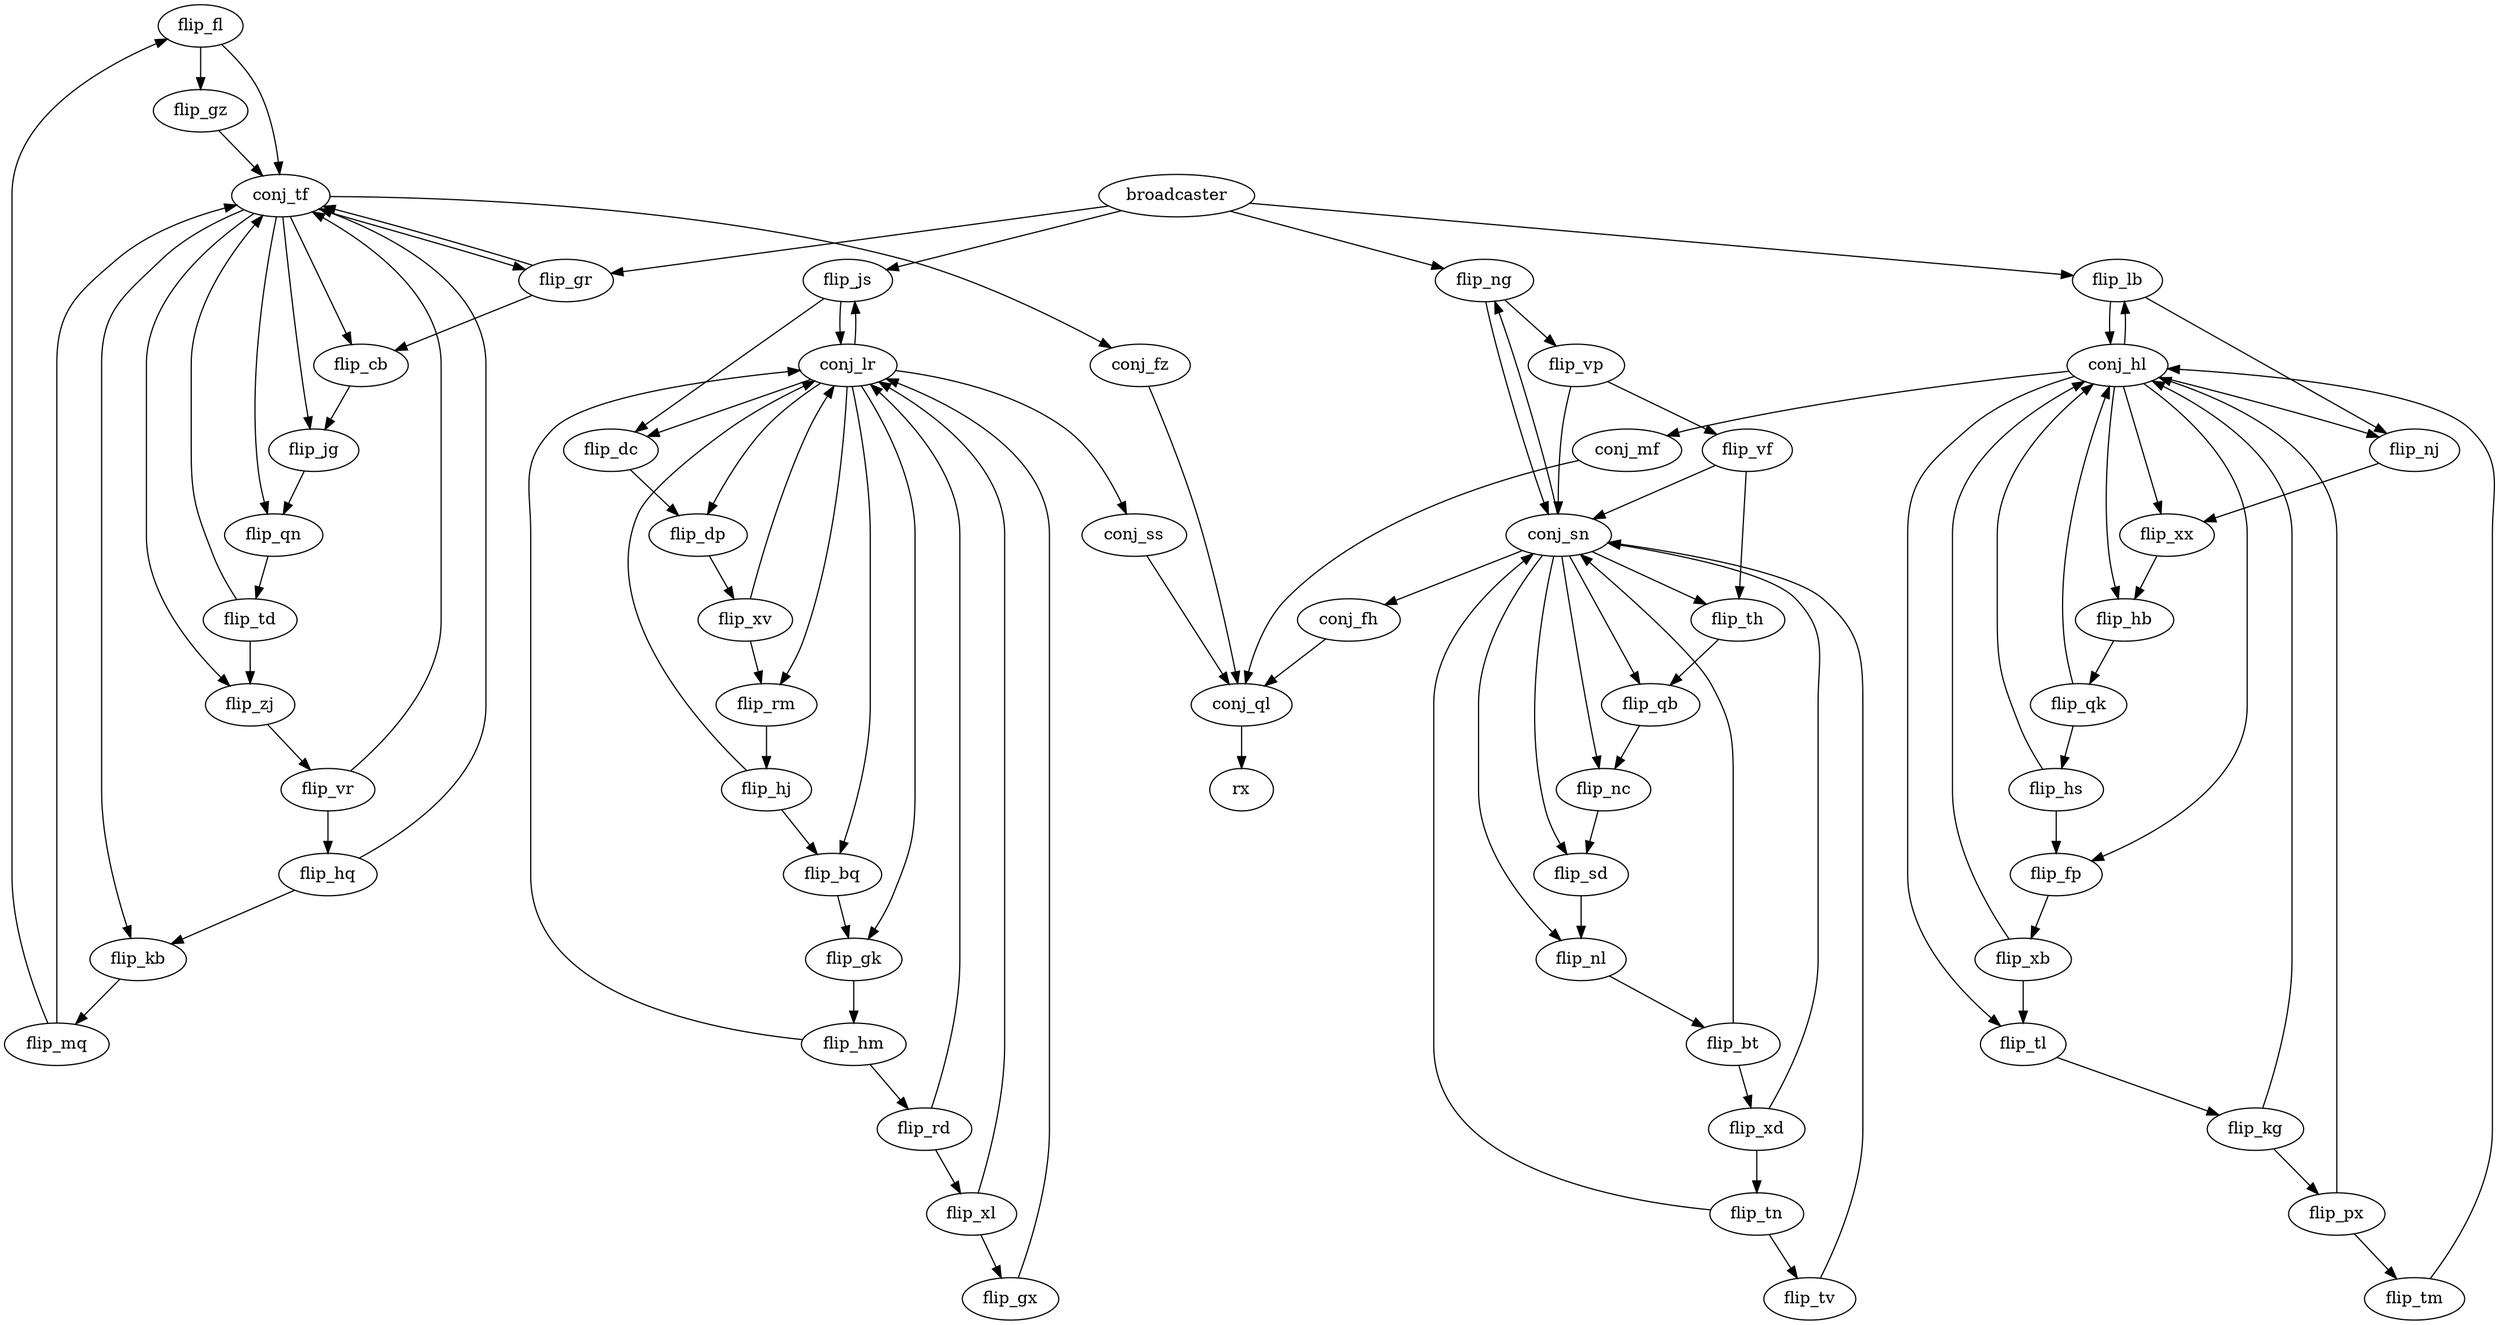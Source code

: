 digraph {
  flip_fl -> {conj_tf, flip_gz};
  flip_xb -> {conj_hl, flip_tl};
  flip_mq -> {conj_tf, flip_fl};
  flip_px -> {conj_hl, flip_tm};
  flip_dp -> {flip_xv};
  broadcaster -> {flip_js, flip_ng, flip_lb, flip_gr};
  conj_ql -> {rx};
  flip_gk -> {flip_hm};
  flip_vp -> {flip_vf, conj_sn};
  flip_fp -> {flip_xb};
  conj_lr -> {conj_ss, flip_rm, flip_dc, flip_js, flip_gk, flip_dp, flip_bq};
  flip_xl -> {flip_gx, conj_lr};
  flip_xx -> {flip_hb};
  flip_cb -> {flip_jg};
  conj_hl -> {flip_nj, flip_lb, flip_tl, flip_xx, flip_hb, flip_fp, conj_mf};
  flip_vr -> {conj_tf, flip_hq};
  flip_bq -> {flip_gk};
  flip_jg -> {flip_qn};
  flip_hb -> {flip_qk};
  flip_qk -> {flip_hs, conj_hl};
  flip_gz -> {conj_tf};
  flip_rm -> {flip_hj};
  conj_tf -> {flip_cb, flip_jg, conj_fz, flip_gr, flip_zj, flip_qn, flip_kb};
  flip_qn -> {flip_td};
  flip_js -> {conj_lr, flip_dc};
  flip_qb -> {flip_nc};
  flip_zj -> {flip_vr};
  flip_td -> {conj_tf, flip_zj};
  flip_tl -> {flip_kg};
  flip_gx -> {conj_lr};
  flip_hm -> {conj_lr, flip_rd};
  conj_fh -> {conj_ql};
  flip_nj -> {flip_xx};
  flip_hq -> {flip_kb, conj_tf};
  flip_kg -> {flip_px, conj_hl};
  flip_dc -> {flip_dp};
  flip_vf -> {flip_th, conj_sn};
  conj_mf -> {conj_ql};
  flip_tm -> {conj_hl};
  conj_fz -> {conj_ql};
  flip_xd -> {flip_tn, conj_sn};
  flip_ng -> {flip_vp, conj_sn};
  flip_th -> {flip_qb};
  flip_rd -> {flip_xl, conj_lr};
  flip_bt -> {flip_xd, conj_sn};
  flip_tv -> {conj_sn};
  flip_nl -> {flip_bt};
  flip_hs -> {flip_fp, conj_hl};
  flip_xv -> {flip_rm, conj_lr};
  flip_tn -> {conj_sn, flip_tv};
  flip_hj -> {conj_lr, flip_bq};
  conj_ss -> {conj_ql};
  flip_sd -> {flip_nl};
  conj_sn -> {flip_sd, conj_fh, flip_th, flip_qb, flip_nl, flip_ng, flip_nc};
  flip_kb -> {flip_mq};
  flip_lb -> {flip_nj, conj_hl};
  flip_gr -> {conj_tf, flip_cb};
  flip_nc -> {flip_sd};
}
